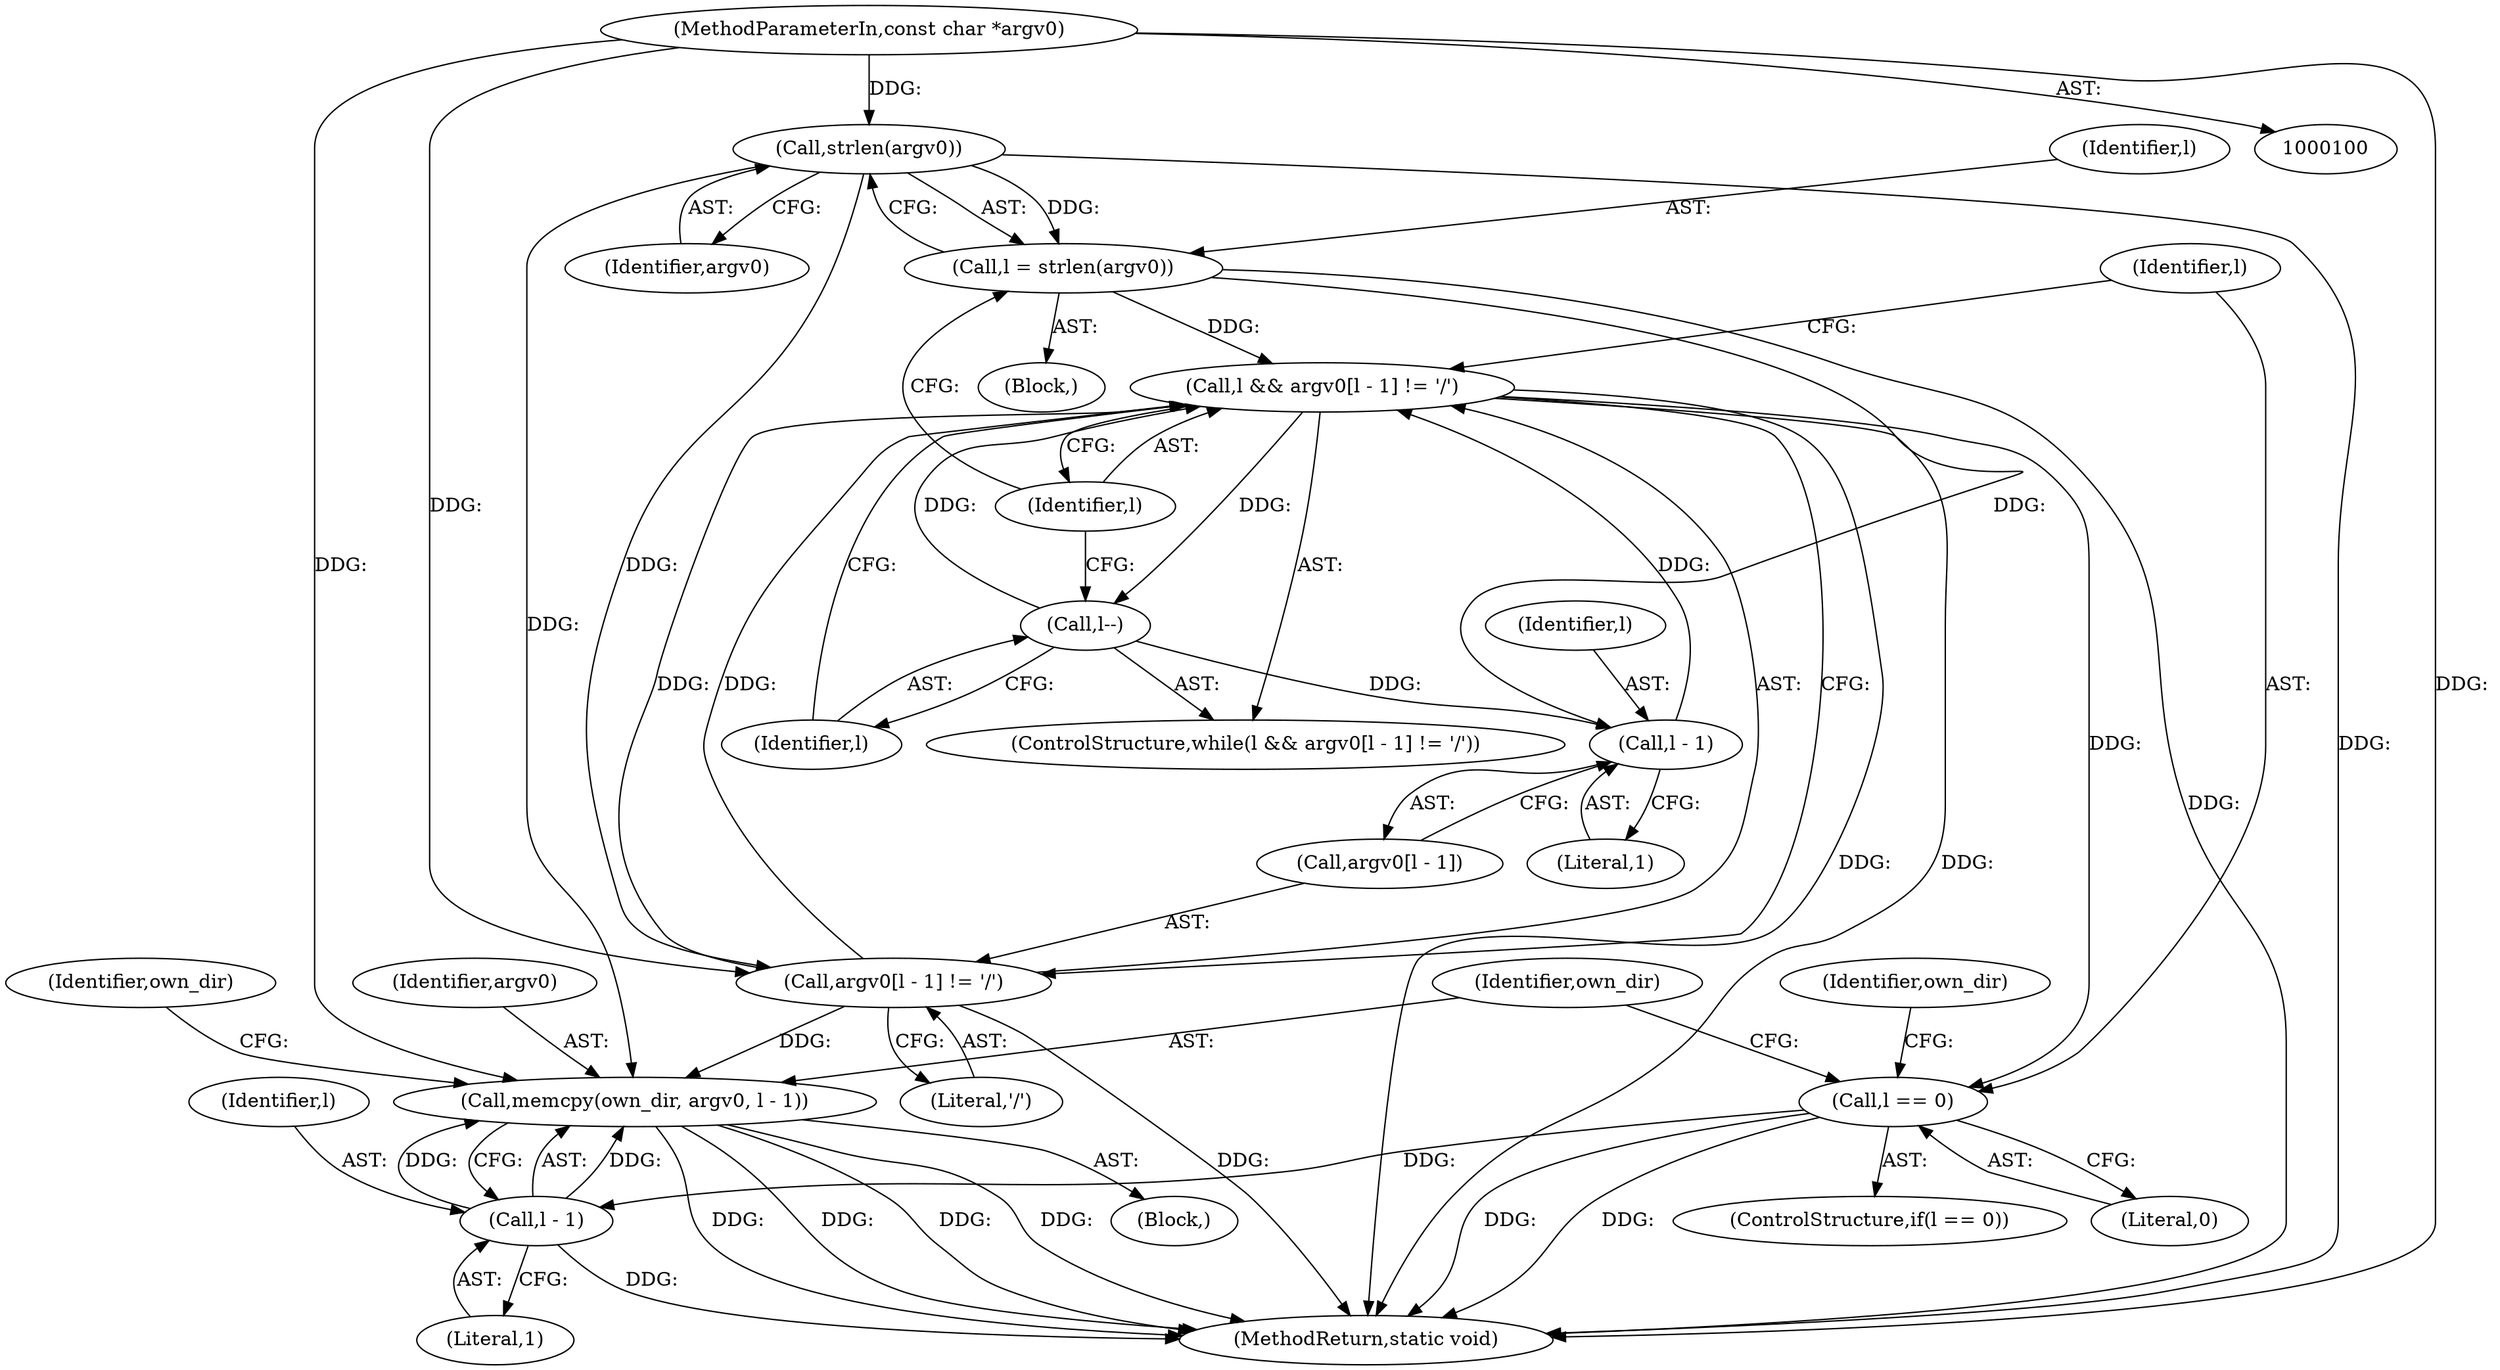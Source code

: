 digraph "0_proxychains-ng_9ab7dbeb3baff67a51d0c5e71465c453be0890b5#diff-803c5170888b8642f2a97e5e9423d399@API" {
"1000106" [label="(Call,strlen(argv0))"];
"1000101" [label="(MethodParameterIn,const char *argv0)"];
"1000104" [label="(Call,l = strlen(argv0))"];
"1000109" [label="(Call,l && argv0[l - 1] != '/')"];
"1000118" [label="(Call,l--)"];
"1000114" [label="(Call,l - 1)"];
"1000121" [label="(Call,l == 0)"];
"1000133" [label="(Call,l - 1)"];
"1000130" [label="(Call,memcpy(own_dir, argv0, l - 1))"];
"1000111" [label="(Call,argv0[l - 1] != '/')"];
"1000122" [label="(Identifier,l)"];
"1000130" [label="(Call,memcpy(own_dir, argv0, l - 1))"];
"1000104" [label="(Call,l = strlen(argv0))"];
"1000111" [label="(Call,argv0[l - 1] != '/')"];
"1000141" [label="(MethodReturn,static void)"];
"1000109" [label="(Call,l && argv0[l - 1] != '/')"];
"1000117" [label="(Literal,'/')"];
"1000110" [label="(Identifier,l)"];
"1000120" [label="(ControlStructure,if(l == 0))"];
"1000101" [label="(MethodParameterIn,const char *argv0)"];
"1000118" [label="(Call,l--)"];
"1000119" [label="(Identifier,l)"];
"1000138" [label="(Identifier,own_dir)"];
"1000108" [label="(ControlStructure,while(l && argv0[l - 1] != '/'))"];
"1000135" [label="(Literal,1)"];
"1000129" [label="(Block,)"];
"1000133" [label="(Call,l - 1)"];
"1000131" [label="(Identifier,own_dir)"];
"1000107" [label="(Identifier,argv0)"];
"1000125" [label="(Identifier,own_dir)"];
"1000112" [label="(Call,argv0[l - 1])"];
"1000106" [label="(Call,strlen(argv0))"];
"1000102" [label="(Block,)"];
"1000116" [label="(Literal,1)"];
"1000115" [label="(Identifier,l)"];
"1000134" [label="(Identifier,l)"];
"1000114" [label="(Call,l - 1)"];
"1000132" [label="(Identifier,argv0)"];
"1000105" [label="(Identifier,l)"];
"1000121" [label="(Call,l == 0)"];
"1000123" [label="(Literal,0)"];
"1000106" -> "1000104"  [label="AST: "];
"1000106" -> "1000107"  [label="CFG: "];
"1000107" -> "1000106"  [label="AST: "];
"1000104" -> "1000106"  [label="CFG: "];
"1000106" -> "1000141"  [label="DDG: "];
"1000106" -> "1000104"  [label="DDG: "];
"1000101" -> "1000106"  [label="DDG: "];
"1000106" -> "1000111"  [label="DDG: "];
"1000106" -> "1000130"  [label="DDG: "];
"1000101" -> "1000100"  [label="AST: "];
"1000101" -> "1000141"  [label="DDG: "];
"1000101" -> "1000111"  [label="DDG: "];
"1000101" -> "1000130"  [label="DDG: "];
"1000104" -> "1000102"  [label="AST: "];
"1000105" -> "1000104"  [label="AST: "];
"1000110" -> "1000104"  [label="CFG: "];
"1000104" -> "1000141"  [label="DDG: "];
"1000104" -> "1000109"  [label="DDG: "];
"1000104" -> "1000114"  [label="DDG: "];
"1000109" -> "1000108"  [label="AST: "];
"1000109" -> "1000110"  [label="CFG: "];
"1000109" -> "1000111"  [label="CFG: "];
"1000110" -> "1000109"  [label="AST: "];
"1000111" -> "1000109"  [label="AST: "];
"1000119" -> "1000109"  [label="CFG: "];
"1000122" -> "1000109"  [label="CFG: "];
"1000109" -> "1000141"  [label="DDG: "];
"1000109" -> "1000141"  [label="DDG: "];
"1000114" -> "1000109"  [label="DDG: "];
"1000118" -> "1000109"  [label="DDG: "];
"1000111" -> "1000109"  [label="DDG: "];
"1000111" -> "1000109"  [label="DDG: "];
"1000109" -> "1000118"  [label="DDG: "];
"1000109" -> "1000121"  [label="DDG: "];
"1000118" -> "1000108"  [label="AST: "];
"1000118" -> "1000119"  [label="CFG: "];
"1000119" -> "1000118"  [label="AST: "];
"1000110" -> "1000118"  [label="CFG: "];
"1000118" -> "1000114"  [label="DDG: "];
"1000114" -> "1000112"  [label="AST: "];
"1000114" -> "1000116"  [label="CFG: "];
"1000115" -> "1000114"  [label="AST: "];
"1000116" -> "1000114"  [label="AST: "];
"1000112" -> "1000114"  [label="CFG: "];
"1000121" -> "1000120"  [label="AST: "];
"1000121" -> "1000123"  [label="CFG: "];
"1000122" -> "1000121"  [label="AST: "];
"1000123" -> "1000121"  [label="AST: "];
"1000125" -> "1000121"  [label="CFG: "];
"1000131" -> "1000121"  [label="CFG: "];
"1000121" -> "1000141"  [label="DDG: "];
"1000121" -> "1000141"  [label="DDG: "];
"1000121" -> "1000133"  [label="DDG: "];
"1000133" -> "1000130"  [label="AST: "];
"1000133" -> "1000135"  [label="CFG: "];
"1000134" -> "1000133"  [label="AST: "];
"1000135" -> "1000133"  [label="AST: "];
"1000130" -> "1000133"  [label="CFG: "];
"1000133" -> "1000141"  [label="DDG: "];
"1000133" -> "1000130"  [label="DDG: "];
"1000133" -> "1000130"  [label="DDG: "];
"1000130" -> "1000129"  [label="AST: "];
"1000131" -> "1000130"  [label="AST: "];
"1000132" -> "1000130"  [label="AST: "];
"1000138" -> "1000130"  [label="CFG: "];
"1000130" -> "1000141"  [label="DDG: "];
"1000130" -> "1000141"  [label="DDG: "];
"1000130" -> "1000141"  [label="DDG: "];
"1000130" -> "1000141"  [label="DDG: "];
"1000111" -> "1000130"  [label="DDG: "];
"1000111" -> "1000117"  [label="CFG: "];
"1000112" -> "1000111"  [label="AST: "];
"1000117" -> "1000111"  [label="AST: "];
"1000111" -> "1000141"  [label="DDG: "];
}
